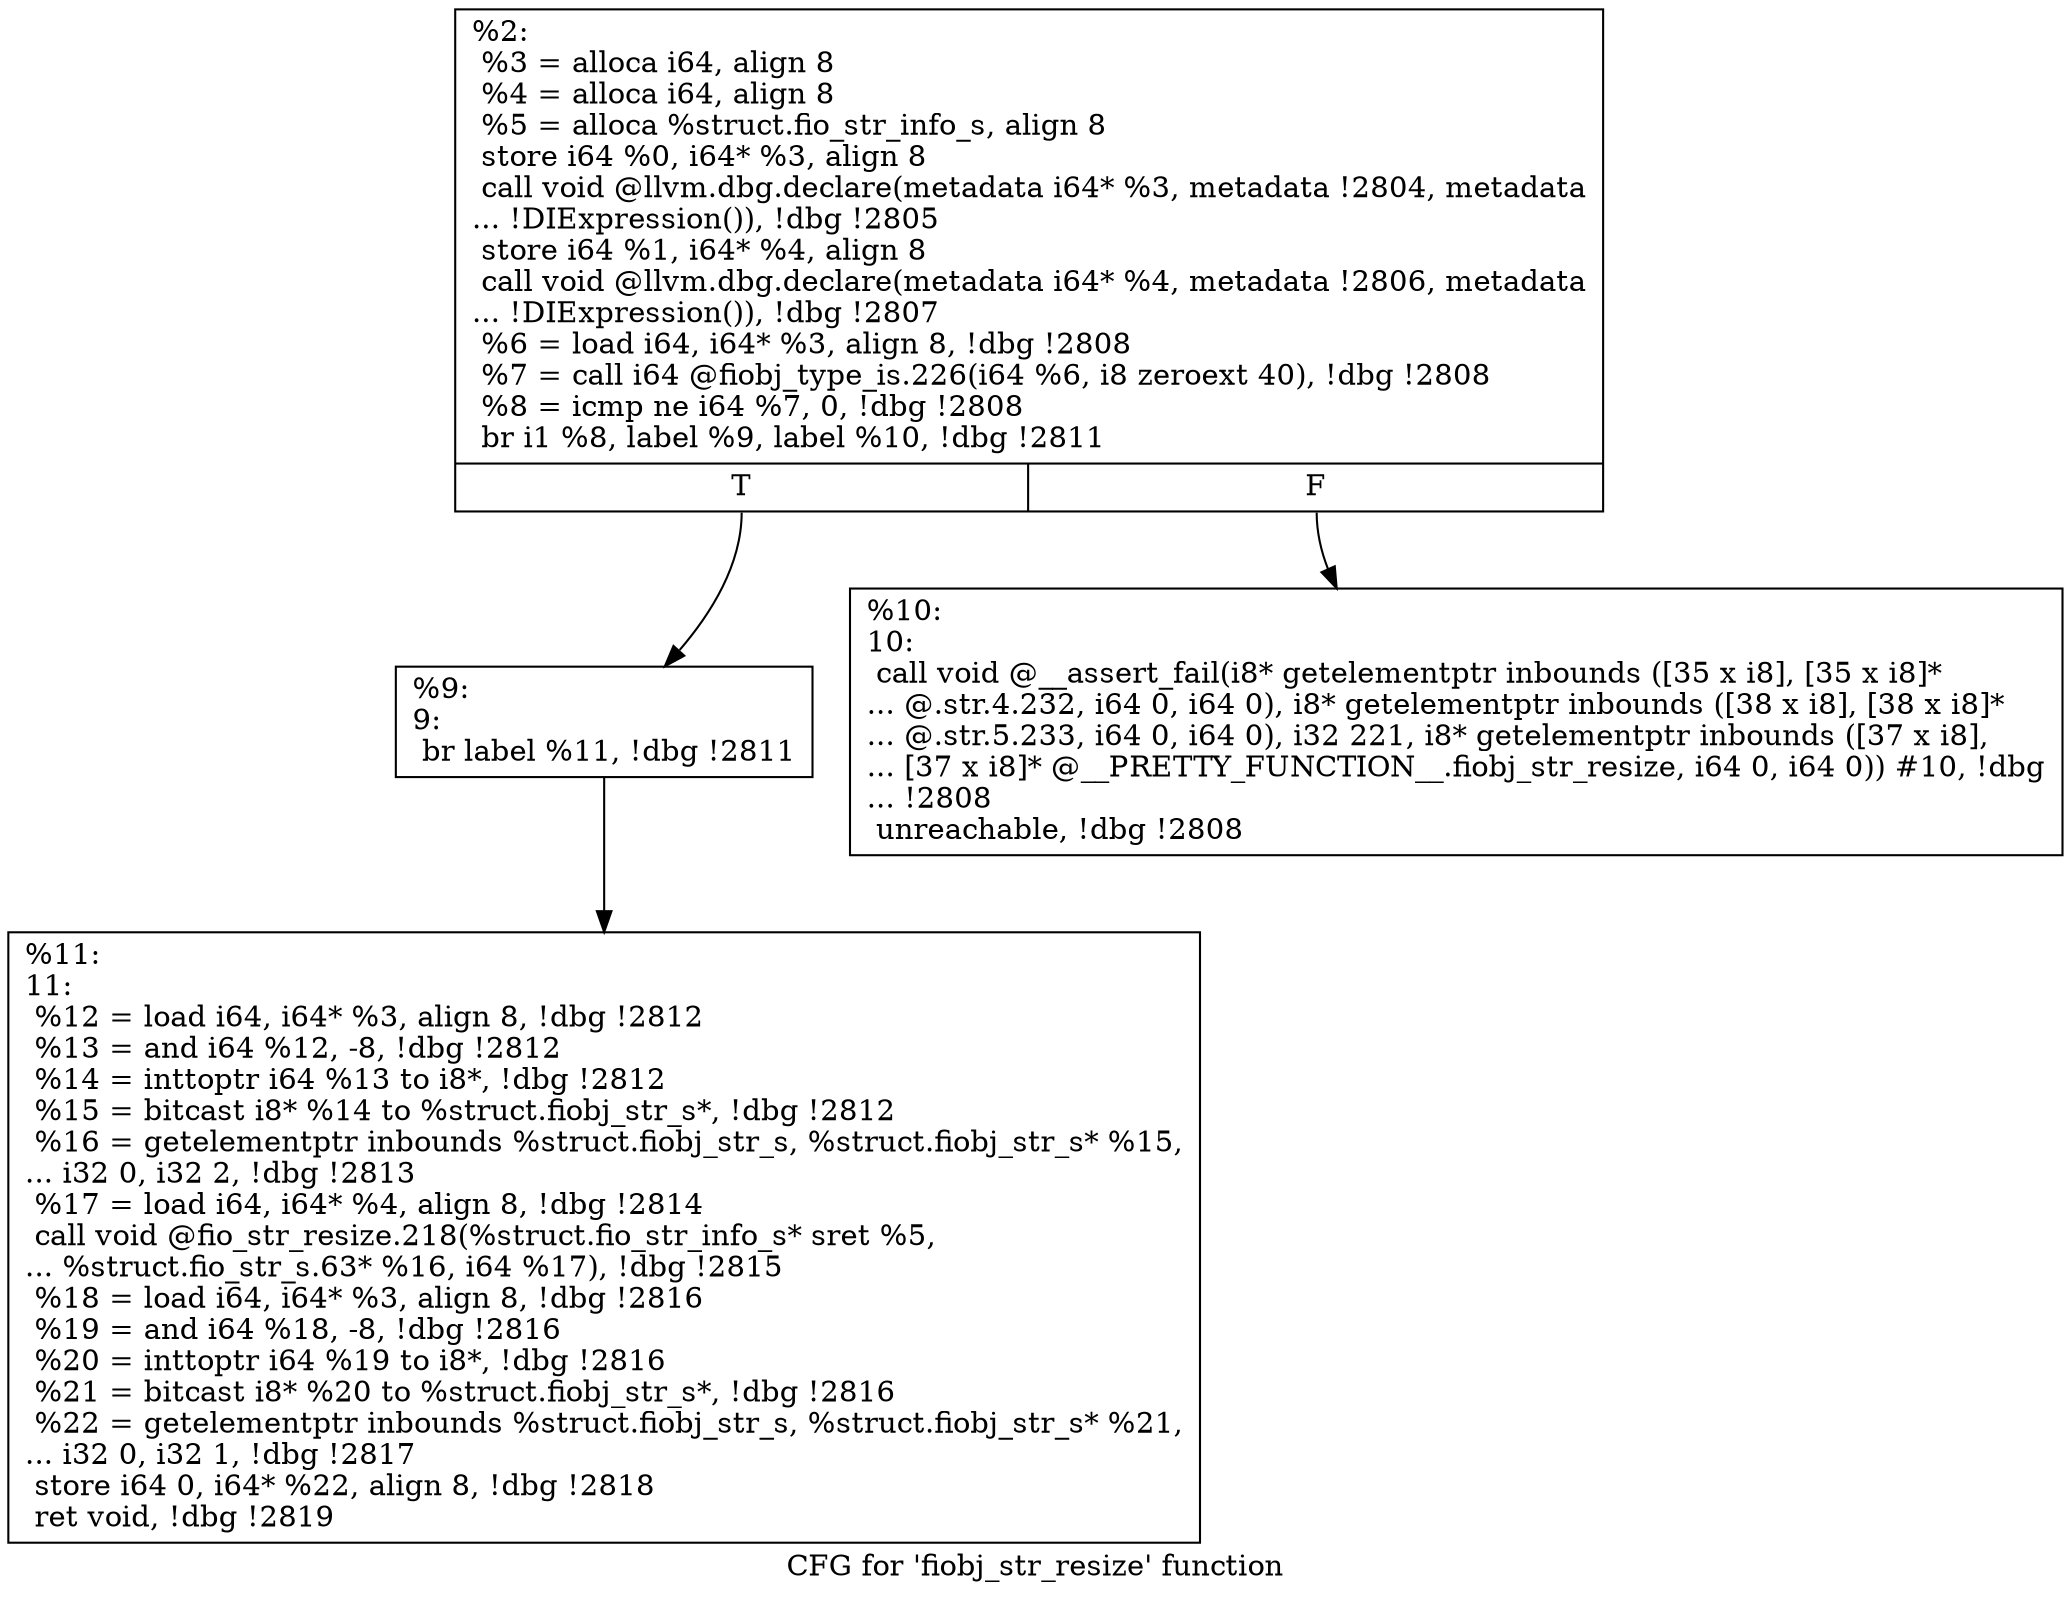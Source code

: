 digraph "CFG for 'fiobj_str_resize' function" {
	label="CFG for 'fiobj_str_resize' function";

	Node0x556852073cd0 [shape=record,label="{%2:\l  %3 = alloca i64, align 8\l  %4 = alloca i64, align 8\l  %5 = alloca %struct.fio_str_info_s, align 8\l  store i64 %0, i64* %3, align 8\l  call void @llvm.dbg.declare(metadata i64* %3, metadata !2804, metadata\l... !DIExpression()), !dbg !2805\l  store i64 %1, i64* %4, align 8\l  call void @llvm.dbg.declare(metadata i64* %4, metadata !2806, metadata\l... !DIExpression()), !dbg !2807\l  %6 = load i64, i64* %3, align 8, !dbg !2808\l  %7 = call i64 @fiobj_type_is.226(i64 %6, i8 zeroext 40), !dbg !2808\l  %8 = icmp ne i64 %7, 0, !dbg !2808\l  br i1 %8, label %9, label %10, !dbg !2811\l|{<s0>T|<s1>F}}"];
	Node0x556852073cd0:s0 -> Node0x556852075f30;
	Node0x556852073cd0:s1 -> Node0x556852076010;
	Node0x556852075f30 [shape=record,label="{%9:\l9:                                                \l  br label %11, !dbg !2811\l}"];
	Node0x556852075f30 -> Node0x556852076060;
	Node0x556852076010 [shape=record,label="{%10:\l10:                                               \l  call void @__assert_fail(i8* getelementptr inbounds ([35 x i8], [35 x i8]*\l... @.str.4.232, i64 0, i64 0), i8* getelementptr inbounds ([38 x i8], [38 x i8]*\l... @.str.5.233, i64 0, i64 0), i32 221, i8* getelementptr inbounds ([37 x i8],\l... [37 x i8]* @__PRETTY_FUNCTION__.fiobj_str_resize, i64 0, i64 0)) #10, !dbg\l... !2808\l  unreachable, !dbg !2808\l}"];
	Node0x556852076060 [shape=record,label="{%11:\l11:                                               \l  %12 = load i64, i64* %3, align 8, !dbg !2812\l  %13 = and i64 %12, -8, !dbg !2812\l  %14 = inttoptr i64 %13 to i8*, !dbg !2812\l  %15 = bitcast i8* %14 to %struct.fiobj_str_s*, !dbg !2812\l  %16 = getelementptr inbounds %struct.fiobj_str_s, %struct.fiobj_str_s* %15,\l... i32 0, i32 2, !dbg !2813\l  %17 = load i64, i64* %4, align 8, !dbg !2814\l  call void @fio_str_resize.218(%struct.fio_str_info_s* sret %5,\l... %struct.fio_str_s.63* %16, i64 %17), !dbg !2815\l  %18 = load i64, i64* %3, align 8, !dbg !2816\l  %19 = and i64 %18, -8, !dbg !2816\l  %20 = inttoptr i64 %19 to i8*, !dbg !2816\l  %21 = bitcast i8* %20 to %struct.fiobj_str_s*, !dbg !2816\l  %22 = getelementptr inbounds %struct.fiobj_str_s, %struct.fiobj_str_s* %21,\l... i32 0, i32 1, !dbg !2817\l  store i64 0, i64* %22, align 8, !dbg !2818\l  ret void, !dbg !2819\l}"];
}
